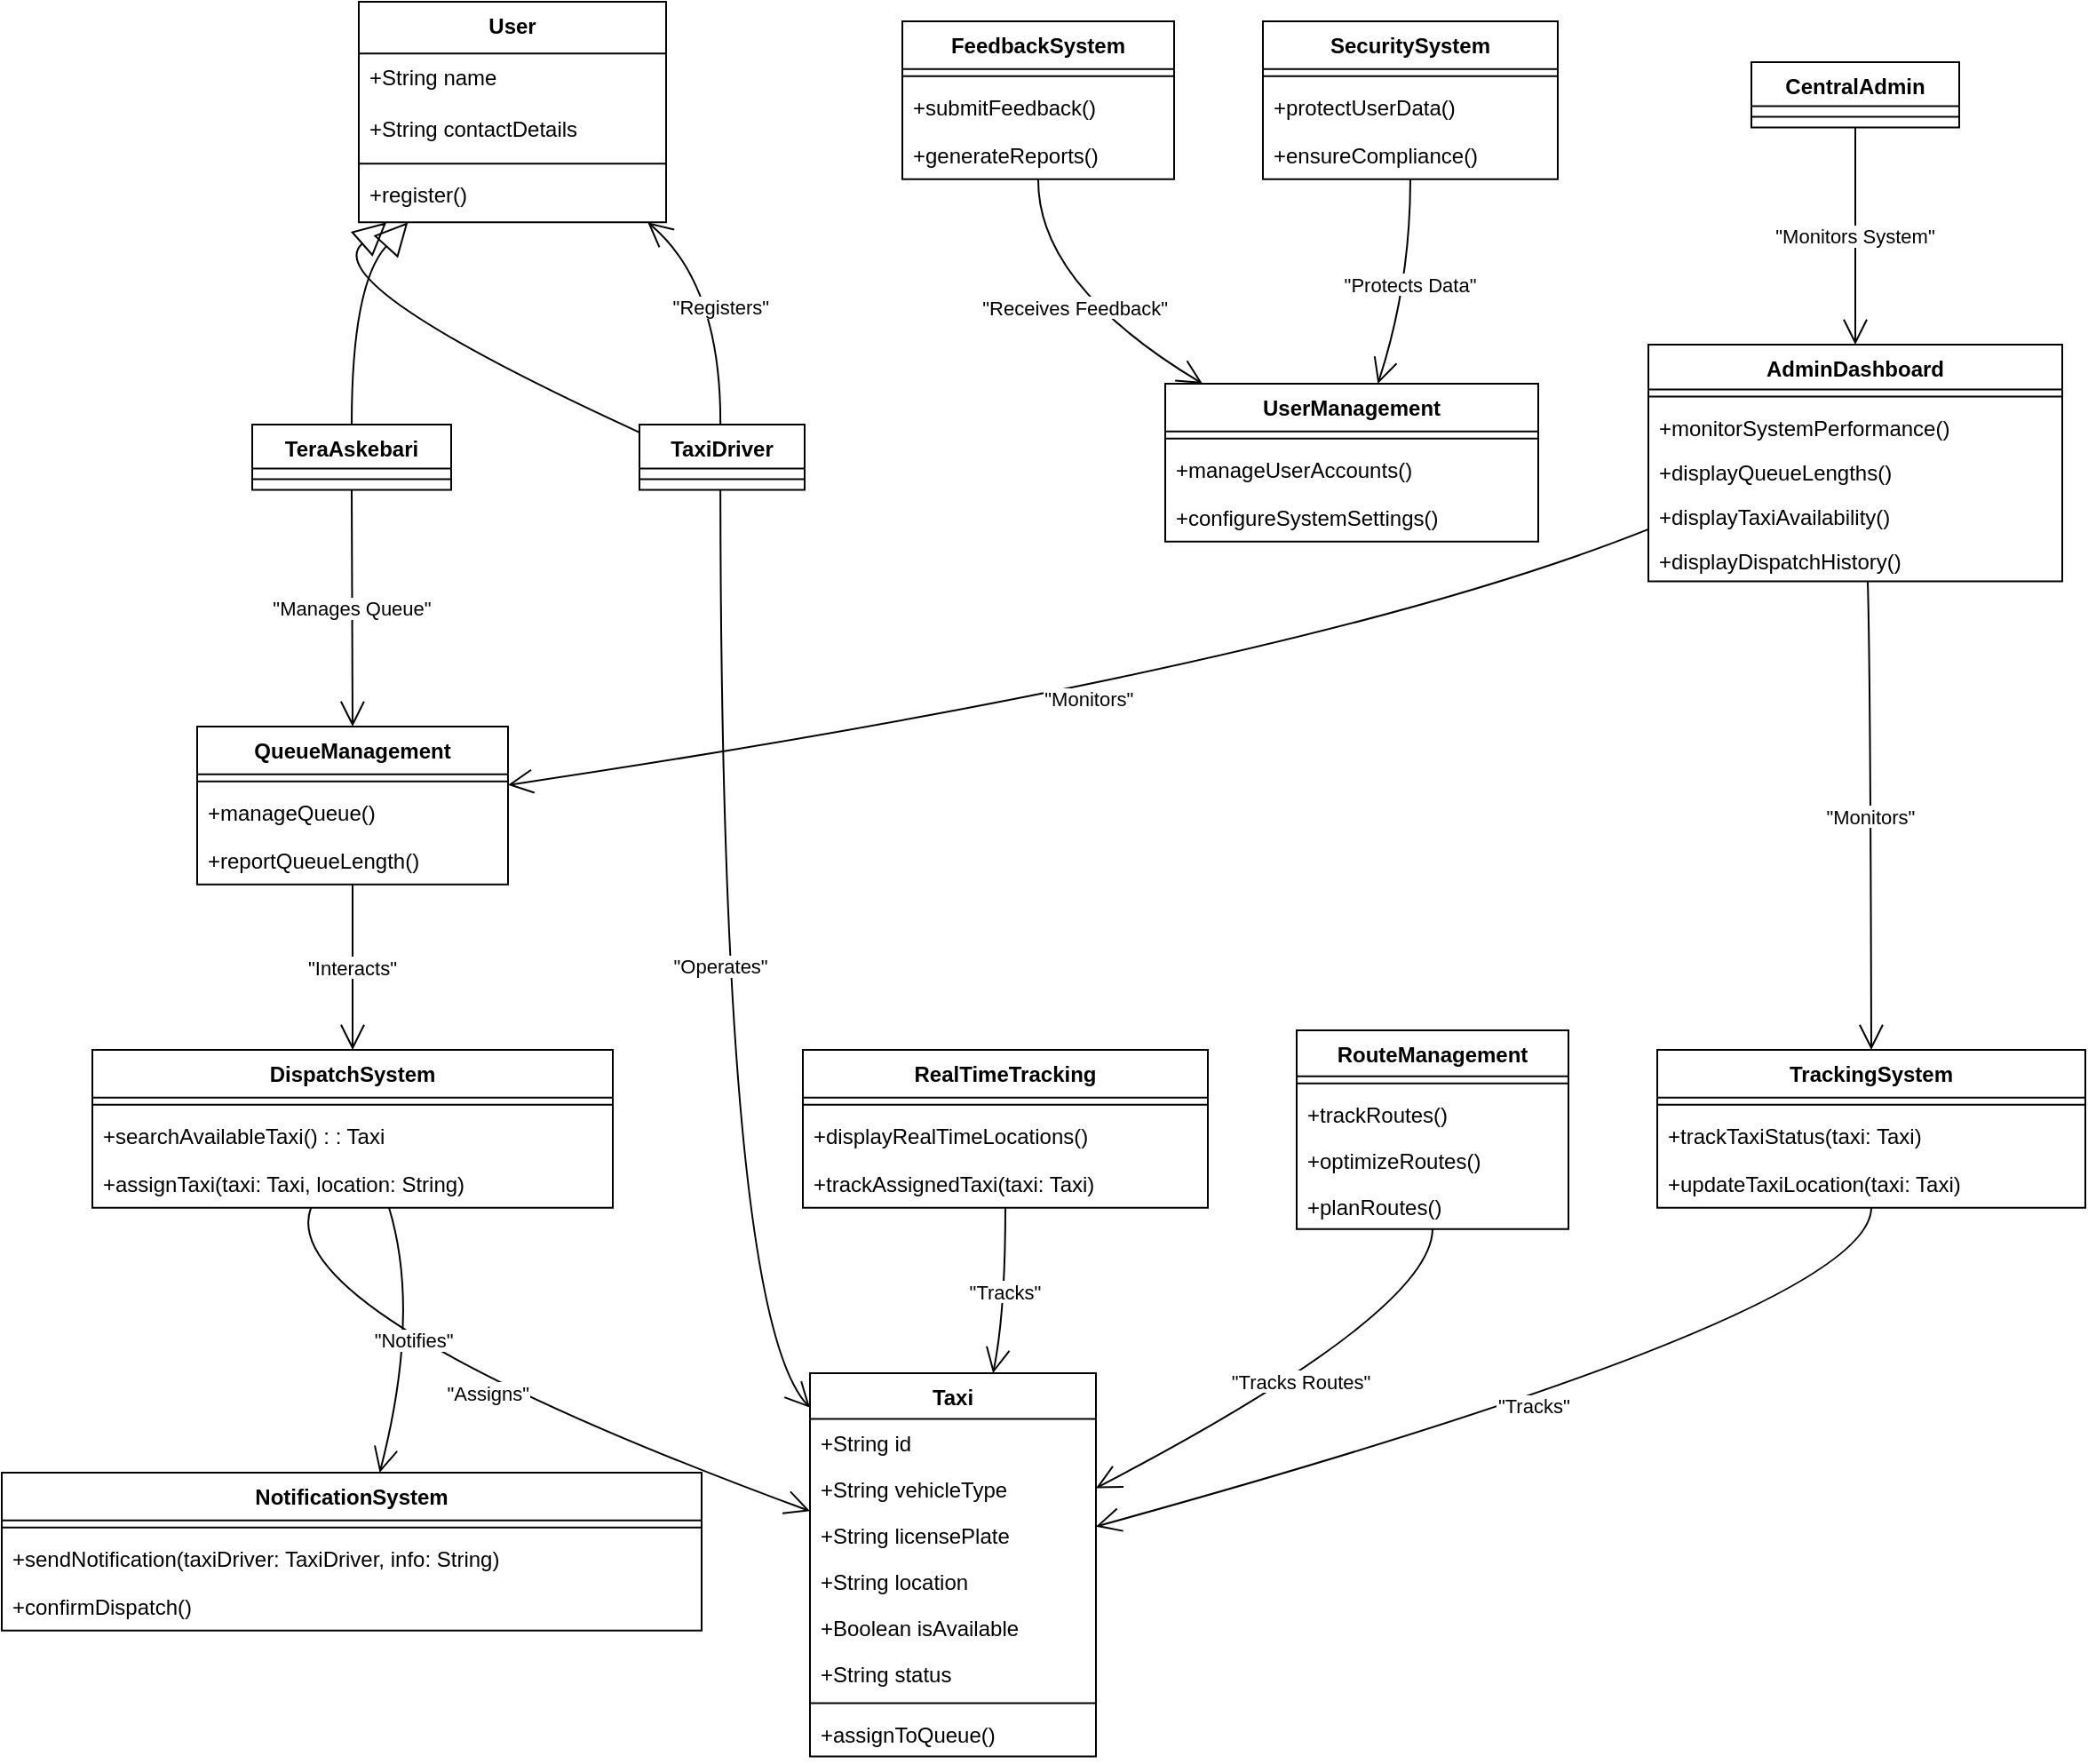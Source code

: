 <mxfile version="24.7.8">
  <diagram id="C5RBs43oDa-KdzZeNtuy" name="Page-1">
    <mxGraphModel dx="2867" dy="1238" grid="1" gridSize="10" guides="1" tooltips="1" connect="1" arrows="1" fold="1" page="1" pageScale="1" pageWidth="827" pageHeight="1169" math="0" shadow="0">
      <root>
        <mxCell id="WIyWlLk6GJQsqaUBKTNV-0" />
        <mxCell id="WIyWlLk6GJQsqaUBKTNV-1" parent="WIyWlLk6GJQsqaUBKTNV-0" />
        <mxCell id="AtkAbLoTb4NKZcEU7tps-4" value="User" style="swimlane;fontStyle=1;align=center;verticalAlign=top;childLayout=stackLayout;horizontal=1;startSize=29.15;horizontalStack=0;resizeParent=1;resizeParentMax=0;resizeLast=0;collapsible=0;marginBottom=0;" vertex="1" parent="WIyWlLk6GJQsqaUBKTNV-1">
          <mxGeometry x="221" y="660" width="173" height="124.15" as="geometry" />
        </mxCell>
        <mxCell id="AtkAbLoTb4NKZcEU7tps-5" value="+String name" style="text;strokeColor=none;fillColor=none;align=left;verticalAlign=top;spacingLeft=4;spacingRight=4;overflow=hidden;rotatable=0;points=[[0,0.5],[1,0.5]];portConstraint=eastwest;" vertex="1" parent="AtkAbLoTb4NKZcEU7tps-4">
          <mxGeometry y="29.15" width="173" height="29" as="geometry" />
        </mxCell>
        <mxCell id="AtkAbLoTb4NKZcEU7tps-6" value="+String contactDetails" style="text;strokeColor=none;fillColor=none;align=left;verticalAlign=top;spacingLeft=4;spacingRight=4;overflow=hidden;rotatable=0;points=[[0,0.5],[1,0.5]];portConstraint=eastwest;" vertex="1" parent="AtkAbLoTb4NKZcEU7tps-4">
          <mxGeometry y="58.15" width="173" height="29" as="geometry" />
        </mxCell>
        <mxCell id="AtkAbLoTb4NKZcEU7tps-7" style="line;strokeWidth=1;fillColor=none;align=left;verticalAlign=middle;spacingTop=-1;spacingLeft=3;spacingRight=3;rotatable=0;labelPosition=right;points=[];portConstraint=eastwest;strokeColor=inherit;" vertex="1" parent="AtkAbLoTb4NKZcEU7tps-4">
          <mxGeometry y="87.15" width="173" height="8" as="geometry" />
        </mxCell>
        <mxCell id="AtkAbLoTb4NKZcEU7tps-8" value="+register()" style="text;strokeColor=none;fillColor=none;align=left;verticalAlign=top;spacingLeft=4;spacingRight=4;overflow=hidden;rotatable=0;points=[[0,0.5],[1,0.5]];portConstraint=eastwest;" vertex="1" parent="AtkAbLoTb4NKZcEU7tps-4">
          <mxGeometry y="95.15" width="173" height="29" as="geometry" />
        </mxCell>
        <mxCell id="AtkAbLoTb4NKZcEU7tps-9" value="Taxi" style="swimlane;fontStyle=1;align=center;verticalAlign=top;childLayout=stackLayout;horizontal=1;startSize=25.775;horizontalStack=0;resizeParent=1;resizeParentMax=0;resizeLast=0;collapsible=0;marginBottom=0;" vertex="1" parent="WIyWlLk6GJQsqaUBKTNV-1">
          <mxGeometry x="475" y="1432" width="161" height="215.775" as="geometry" />
        </mxCell>
        <mxCell id="AtkAbLoTb4NKZcEU7tps-10" value="+String id" style="text;strokeColor=none;fillColor=none;align=left;verticalAlign=top;spacingLeft=4;spacingRight=4;overflow=hidden;rotatable=0;points=[[0,0.5],[1,0.5]];portConstraint=eastwest;" vertex="1" parent="AtkAbLoTb4NKZcEU7tps-9">
          <mxGeometry y="25.775" width="161" height="26" as="geometry" />
        </mxCell>
        <mxCell id="AtkAbLoTb4NKZcEU7tps-11" value="+String vehicleType" style="text;strokeColor=none;fillColor=none;align=left;verticalAlign=top;spacingLeft=4;spacingRight=4;overflow=hidden;rotatable=0;points=[[0,0.5],[1,0.5]];portConstraint=eastwest;" vertex="1" parent="AtkAbLoTb4NKZcEU7tps-9">
          <mxGeometry y="51.775" width="161" height="26" as="geometry" />
        </mxCell>
        <mxCell id="AtkAbLoTb4NKZcEU7tps-12" value="+String licensePlate" style="text;strokeColor=none;fillColor=none;align=left;verticalAlign=top;spacingLeft=4;spacingRight=4;overflow=hidden;rotatable=0;points=[[0,0.5],[1,0.5]];portConstraint=eastwest;" vertex="1" parent="AtkAbLoTb4NKZcEU7tps-9">
          <mxGeometry y="77.775" width="161" height="26" as="geometry" />
        </mxCell>
        <mxCell id="AtkAbLoTb4NKZcEU7tps-13" value="+String location" style="text;strokeColor=none;fillColor=none;align=left;verticalAlign=top;spacingLeft=4;spacingRight=4;overflow=hidden;rotatable=0;points=[[0,0.5],[1,0.5]];portConstraint=eastwest;" vertex="1" parent="AtkAbLoTb4NKZcEU7tps-9">
          <mxGeometry y="103.775" width="161" height="26" as="geometry" />
        </mxCell>
        <mxCell id="AtkAbLoTb4NKZcEU7tps-14" value="+Boolean isAvailable" style="text;strokeColor=none;fillColor=none;align=left;verticalAlign=top;spacingLeft=4;spacingRight=4;overflow=hidden;rotatable=0;points=[[0,0.5],[1,0.5]];portConstraint=eastwest;" vertex="1" parent="AtkAbLoTb4NKZcEU7tps-9">
          <mxGeometry y="129.775" width="161" height="26" as="geometry" />
        </mxCell>
        <mxCell id="AtkAbLoTb4NKZcEU7tps-15" value="+String status" style="text;strokeColor=none;fillColor=none;align=left;verticalAlign=top;spacingLeft=4;spacingRight=4;overflow=hidden;rotatable=0;points=[[0,0.5],[1,0.5]];portConstraint=eastwest;" vertex="1" parent="AtkAbLoTb4NKZcEU7tps-9">
          <mxGeometry y="155.775" width="161" height="26" as="geometry" />
        </mxCell>
        <mxCell id="AtkAbLoTb4NKZcEU7tps-16" style="line;strokeWidth=1;fillColor=none;align=left;verticalAlign=middle;spacingTop=-1;spacingLeft=3;spacingRight=3;rotatable=0;labelPosition=right;points=[];portConstraint=eastwest;strokeColor=inherit;" vertex="1" parent="AtkAbLoTb4NKZcEU7tps-9">
          <mxGeometry y="181.775" width="161" height="8" as="geometry" />
        </mxCell>
        <mxCell id="AtkAbLoTb4NKZcEU7tps-17" value="+assignToQueue()" style="text;strokeColor=none;fillColor=none;align=left;verticalAlign=top;spacingLeft=4;spacingRight=4;overflow=hidden;rotatable=0;points=[[0,0.5],[1,0.5]];portConstraint=eastwest;" vertex="1" parent="AtkAbLoTb4NKZcEU7tps-9">
          <mxGeometry y="189.775" width="161" height="26" as="geometry" />
        </mxCell>
        <mxCell id="AtkAbLoTb4NKZcEU7tps-18" value="QueueManagement" style="swimlane;fontStyle=1;align=center;verticalAlign=top;childLayout=stackLayout;horizontal=1;startSize=26.914;horizontalStack=0;resizeParent=1;resizeParentMax=0;resizeLast=0;collapsible=0;marginBottom=0;" vertex="1" parent="WIyWlLk6GJQsqaUBKTNV-1">
          <mxGeometry x="130" y="1068" width="175" height="88.914" as="geometry" />
        </mxCell>
        <mxCell id="AtkAbLoTb4NKZcEU7tps-19" style="line;strokeWidth=1;fillColor=none;align=left;verticalAlign=middle;spacingTop=-1;spacingLeft=3;spacingRight=3;rotatable=0;labelPosition=right;points=[];portConstraint=eastwest;strokeColor=inherit;" vertex="1" parent="AtkAbLoTb4NKZcEU7tps-18">
          <mxGeometry y="26.914" width="175" height="8" as="geometry" />
        </mxCell>
        <mxCell id="AtkAbLoTb4NKZcEU7tps-20" value="+manageQueue()" style="text;strokeColor=none;fillColor=none;align=left;verticalAlign=top;spacingLeft=4;spacingRight=4;overflow=hidden;rotatable=0;points=[[0,0.5],[1,0.5]];portConstraint=eastwest;" vertex="1" parent="AtkAbLoTb4NKZcEU7tps-18">
          <mxGeometry y="34.914" width="175" height="27" as="geometry" />
        </mxCell>
        <mxCell id="AtkAbLoTb4NKZcEU7tps-21" value="+reportQueueLength()" style="text;strokeColor=none;fillColor=none;align=left;verticalAlign=top;spacingLeft=4;spacingRight=4;overflow=hidden;rotatable=0;points=[[0,0.5],[1,0.5]];portConstraint=eastwest;" vertex="1" parent="AtkAbLoTb4NKZcEU7tps-18">
          <mxGeometry y="61.914" width="175" height="27" as="geometry" />
        </mxCell>
        <mxCell id="AtkAbLoTb4NKZcEU7tps-22" value="DispatchSystem" style="swimlane;fontStyle=1;align=center;verticalAlign=top;childLayout=stackLayout;horizontal=1;startSize=26.914;horizontalStack=0;resizeParent=1;resizeParentMax=0;resizeLast=0;collapsible=0;marginBottom=0;" vertex="1" parent="WIyWlLk6GJQsqaUBKTNV-1">
          <mxGeometry x="71" y="1250" width="293" height="88.914" as="geometry" />
        </mxCell>
        <mxCell id="AtkAbLoTb4NKZcEU7tps-23" style="line;strokeWidth=1;fillColor=none;align=left;verticalAlign=middle;spacingTop=-1;spacingLeft=3;spacingRight=3;rotatable=0;labelPosition=right;points=[];portConstraint=eastwest;strokeColor=inherit;" vertex="1" parent="AtkAbLoTb4NKZcEU7tps-22">
          <mxGeometry y="26.914" width="293" height="8" as="geometry" />
        </mxCell>
        <mxCell id="AtkAbLoTb4NKZcEU7tps-24" value="+searchAvailableTaxi() : : Taxi" style="text;strokeColor=none;fillColor=none;align=left;verticalAlign=top;spacingLeft=4;spacingRight=4;overflow=hidden;rotatable=0;points=[[0,0.5],[1,0.5]];portConstraint=eastwest;" vertex="1" parent="AtkAbLoTb4NKZcEU7tps-22">
          <mxGeometry y="34.914" width="293" height="27" as="geometry" />
        </mxCell>
        <mxCell id="AtkAbLoTb4NKZcEU7tps-25" value="+assignTaxi(taxi: Taxi, location: String)" style="text;strokeColor=none;fillColor=none;align=left;verticalAlign=top;spacingLeft=4;spacingRight=4;overflow=hidden;rotatable=0;points=[[0,0.5],[1,0.5]];portConstraint=eastwest;" vertex="1" parent="AtkAbLoTb4NKZcEU7tps-22">
          <mxGeometry y="61.914" width="293" height="27" as="geometry" />
        </mxCell>
        <mxCell id="AtkAbLoTb4NKZcEU7tps-26" value="NotificationSystem" style="swimlane;fontStyle=1;align=center;verticalAlign=top;childLayout=stackLayout;horizontal=1;startSize=26.914;horizontalStack=0;resizeParent=1;resizeParentMax=0;resizeLast=0;collapsible=0;marginBottom=0;" vertex="1" parent="WIyWlLk6GJQsqaUBKTNV-1">
          <mxGeometry x="20" y="1488" width="394" height="88.914" as="geometry" />
        </mxCell>
        <mxCell id="AtkAbLoTb4NKZcEU7tps-27" style="line;strokeWidth=1;fillColor=none;align=left;verticalAlign=middle;spacingTop=-1;spacingLeft=3;spacingRight=3;rotatable=0;labelPosition=right;points=[];portConstraint=eastwest;strokeColor=inherit;" vertex="1" parent="AtkAbLoTb4NKZcEU7tps-26">
          <mxGeometry y="26.914" width="394" height="8" as="geometry" />
        </mxCell>
        <mxCell id="AtkAbLoTb4NKZcEU7tps-28" value="+sendNotification(taxiDriver: TaxiDriver, info: String)" style="text;strokeColor=none;fillColor=none;align=left;verticalAlign=top;spacingLeft=4;spacingRight=4;overflow=hidden;rotatable=0;points=[[0,0.5],[1,0.5]];portConstraint=eastwest;" vertex="1" parent="AtkAbLoTb4NKZcEU7tps-26">
          <mxGeometry y="34.914" width="394" height="27" as="geometry" />
        </mxCell>
        <mxCell id="AtkAbLoTb4NKZcEU7tps-29" value="+confirmDispatch()" style="text;strokeColor=none;fillColor=none;align=left;verticalAlign=top;spacingLeft=4;spacingRight=4;overflow=hidden;rotatable=0;points=[[0,0.5],[1,0.5]];portConstraint=eastwest;" vertex="1" parent="AtkAbLoTb4NKZcEU7tps-26">
          <mxGeometry y="61.914" width="394" height="27" as="geometry" />
        </mxCell>
        <mxCell id="AtkAbLoTb4NKZcEU7tps-30" value="TrackingSystem" style="swimlane;fontStyle=1;align=center;verticalAlign=top;childLayout=stackLayout;horizontal=1;startSize=26.914;horizontalStack=0;resizeParent=1;resizeParentMax=0;resizeLast=0;collapsible=0;marginBottom=0;" vertex="1" parent="WIyWlLk6GJQsqaUBKTNV-1">
          <mxGeometry x="952" y="1250" width="241" height="88.914" as="geometry" />
        </mxCell>
        <mxCell id="AtkAbLoTb4NKZcEU7tps-31" style="line;strokeWidth=1;fillColor=none;align=left;verticalAlign=middle;spacingTop=-1;spacingLeft=3;spacingRight=3;rotatable=0;labelPosition=right;points=[];portConstraint=eastwest;strokeColor=inherit;" vertex="1" parent="AtkAbLoTb4NKZcEU7tps-30">
          <mxGeometry y="26.914" width="241" height="8" as="geometry" />
        </mxCell>
        <mxCell id="AtkAbLoTb4NKZcEU7tps-32" value="+trackTaxiStatus(taxi: Taxi)" style="text;strokeColor=none;fillColor=none;align=left;verticalAlign=top;spacingLeft=4;spacingRight=4;overflow=hidden;rotatable=0;points=[[0,0.5],[1,0.5]];portConstraint=eastwest;" vertex="1" parent="AtkAbLoTb4NKZcEU7tps-30">
          <mxGeometry y="34.914" width="241" height="27" as="geometry" />
        </mxCell>
        <mxCell id="AtkAbLoTb4NKZcEU7tps-33" value="+updateTaxiLocation(taxi: Taxi)" style="text;strokeColor=none;fillColor=none;align=left;verticalAlign=top;spacingLeft=4;spacingRight=4;overflow=hidden;rotatable=0;points=[[0,0.5],[1,0.5]];portConstraint=eastwest;" vertex="1" parent="AtkAbLoTb4NKZcEU7tps-30">
          <mxGeometry y="61.914" width="241" height="27" as="geometry" />
        </mxCell>
        <mxCell id="AtkAbLoTb4NKZcEU7tps-34" value="AdminDashboard" style="swimlane;fontStyle=1;align=center;verticalAlign=top;childLayout=stackLayout;horizontal=1;startSize=25.273;horizontalStack=0;resizeParent=1;resizeParentMax=0;resizeLast=0;collapsible=0;marginBottom=0;" vertex="1" parent="WIyWlLk6GJQsqaUBKTNV-1">
          <mxGeometry x="947" y="853" width="233" height="133.273" as="geometry" />
        </mxCell>
        <mxCell id="AtkAbLoTb4NKZcEU7tps-35" style="line;strokeWidth=1;fillColor=none;align=left;verticalAlign=middle;spacingTop=-1;spacingLeft=3;spacingRight=3;rotatable=0;labelPosition=right;points=[];portConstraint=eastwest;strokeColor=inherit;" vertex="1" parent="AtkAbLoTb4NKZcEU7tps-34">
          <mxGeometry y="25.273" width="233" height="8" as="geometry" />
        </mxCell>
        <mxCell id="AtkAbLoTb4NKZcEU7tps-36" value="+monitorSystemPerformance()" style="text;strokeColor=none;fillColor=none;align=left;verticalAlign=top;spacingLeft=4;spacingRight=4;overflow=hidden;rotatable=0;points=[[0,0.5],[1,0.5]];portConstraint=eastwest;" vertex="1" parent="AtkAbLoTb4NKZcEU7tps-34">
          <mxGeometry y="33.273" width="233" height="25" as="geometry" />
        </mxCell>
        <mxCell id="AtkAbLoTb4NKZcEU7tps-37" value="+displayQueueLengths()" style="text;strokeColor=none;fillColor=none;align=left;verticalAlign=top;spacingLeft=4;spacingRight=4;overflow=hidden;rotatable=0;points=[[0,0.5],[1,0.5]];portConstraint=eastwest;" vertex="1" parent="AtkAbLoTb4NKZcEU7tps-34">
          <mxGeometry y="58.273" width="233" height="25" as="geometry" />
        </mxCell>
        <mxCell id="AtkAbLoTb4NKZcEU7tps-38" value="+displayTaxiAvailability()" style="text;strokeColor=none;fillColor=none;align=left;verticalAlign=top;spacingLeft=4;spacingRight=4;overflow=hidden;rotatable=0;points=[[0,0.5],[1,0.5]];portConstraint=eastwest;" vertex="1" parent="AtkAbLoTb4NKZcEU7tps-34">
          <mxGeometry y="83.273" width="233" height="25" as="geometry" />
        </mxCell>
        <mxCell id="AtkAbLoTb4NKZcEU7tps-39" value="+displayDispatchHistory()" style="text;strokeColor=none;fillColor=none;align=left;verticalAlign=top;spacingLeft=4;spacingRight=4;overflow=hidden;rotatable=0;points=[[0,0.5],[1,0.5]];portConstraint=eastwest;" vertex="1" parent="AtkAbLoTb4NKZcEU7tps-34">
          <mxGeometry y="108.273" width="233" height="25" as="geometry" />
        </mxCell>
        <mxCell id="AtkAbLoTb4NKZcEU7tps-40" value="UserManagement" style="swimlane;fontStyle=1;align=center;verticalAlign=top;childLayout=stackLayout;horizontal=1;startSize=26.914;horizontalStack=0;resizeParent=1;resizeParentMax=0;resizeLast=0;collapsible=0;marginBottom=0;" vertex="1" parent="WIyWlLk6GJQsqaUBKTNV-1">
          <mxGeometry x="675" y="875" width="210" height="88.914" as="geometry" />
        </mxCell>
        <mxCell id="AtkAbLoTb4NKZcEU7tps-41" style="line;strokeWidth=1;fillColor=none;align=left;verticalAlign=middle;spacingTop=-1;spacingLeft=3;spacingRight=3;rotatable=0;labelPosition=right;points=[];portConstraint=eastwest;strokeColor=inherit;" vertex="1" parent="AtkAbLoTb4NKZcEU7tps-40">
          <mxGeometry y="26.914" width="210" height="8" as="geometry" />
        </mxCell>
        <mxCell id="AtkAbLoTb4NKZcEU7tps-42" value="+manageUserAccounts()" style="text;strokeColor=none;fillColor=none;align=left;verticalAlign=top;spacingLeft=4;spacingRight=4;overflow=hidden;rotatable=0;points=[[0,0.5],[1,0.5]];portConstraint=eastwest;" vertex="1" parent="AtkAbLoTb4NKZcEU7tps-40">
          <mxGeometry y="34.914" width="210" height="27" as="geometry" />
        </mxCell>
        <mxCell id="AtkAbLoTb4NKZcEU7tps-43" value="+configureSystemSettings()" style="text;strokeColor=none;fillColor=none;align=left;verticalAlign=top;spacingLeft=4;spacingRight=4;overflow=hidden;rotatable=0;points=[[0,0.5],[1,0.5]];portConstraint=eastwest;" vertex="1" parent="AtkAbLoTb4NKZcEU7tps-40">
          <mxGeometry y="61.914" width="210" height="27" as="geometry" />
        </mxCell>
        <mxCell id="AtkAbLoTb4NKZcEU7tps-44" value="RealTimeTracking" style="swimlane;fontStyle=1;align=center;verticalAlign=top;childLayout=stackLayout;horizontal=1;startSize=26.914;horizontalStack=0;resizeParent=1;resizeParentMax=0;resizeLast=0;collapsible=0;marginBottom=0;" vertex="1" parent="WIyWlLk6GJQsqaUBKTNV-1">
          <mxGeometry x="471" y="1250" width="228" height="88.914" as="geometry" />
        </mxCell>
        <mxCell id="AtkAbLoTb4NKZcEU7tps-45" style="line;strokeWidth=1;fillColor=none;align=left;verticalAlign=middle;spacingTop=-1;spacingLeft=3;spacingRight=3;rotatable=0;labelPosition=right;points=[];portConstraint=eastwest;strokeColor=inherit;" vertex="1" parent="AtkAbLoTb4NKZcEU7tps-44">
          <mxGeometry y="26.914" width="228" height="8" as="geometry" />
        </mxCell>
        <mxCell id="AtkAbLoTb4NKZcEU7tps-46" value="+displayRealTimeLocations()" style="text;strokeColor=none;fillColor=none;align=left;verticalAlign=top;spacingLeft=4;spacingRight=4;overflow=hidden;rotatable=0;points=[[0,0.5],[1,0.5]];portConstraint=eastwest;" vertex="1" parent="AtkAbLoTb4NKZcEU7tps-44">
          <mxGeometry y="34.914" width="228" height="27" as="geometry" />
        </mxCell>
        <mxCell id="AtkAbLoTb4NKZcEU7tps-47" value="+trackAssignedTaxi(taxi: Taxi)" style="text;strokeColor=none;fillColor=none;align=left;verticalAlign=top;spacingLeft=4;spacingRight=4;overflow=hidden;rotatable=0;points=[[0,0.5],[1,0.5]];portConstraint=eastwest;" vertex="1" parent="AtkAbLoTb4NKZcEU7tps-44">
          <mxGeometry y="61.914" width="228" height="27" as="geometry" />
        </mxCell>
        <mxCell id="AtkAbLoTb4NKZcEU7tps-48" value="FeedbackSystem" style="swimlane;fontStyle=1;align=center;verticalAlign=top;childLayout=stackLayout;horizontal=1;startSize=26.914;horizontalStack=0;resizeParent=1;resizeParentMax=0;resizeLast=0;collapsible=0;marginBottom=0;" vertex="1" parent="WIyWlLk6GJQsqaUBKTNV-1">
          <mxGeometry x="527" y="671" width="153" height="88.914" as="geometry" />
        </mxCell>
        <mxCell id="AtkAbLoTb4NKZcEU7tps-49" style="line;strokeWidth=1;fillColor=none;align=left;verticalAlign=middle;spacingTop=-1;spacingLeft=3;spacingRight=3;rotatable=0;labelPosition=right;points=[];portConstraint=eastwest;strokeColor=inherit;" vertex="1" parent="AtkAbLoTb4NKZcEU7tps-48">
          <mxGeometry y="26.914" width="153" height="8" as="geometry" />
        </mxCell>
        <mxCell id="AtkAbLoTb4NKZcEU7tps-50" value="+submitFeedback()" style="text;strokeColor=none;fillColor=none;align=left;verticalAlign=top;spacingLeft=4;spacingRight=4;overflow=hidden;rotatable=0;points=[[0,0.5],[1,0.5]];portConstraint=eastwest;" vertex="1" parent="AtkAbLoTb4NKZcEU7tps-48">
          <mxGeometry y="34.914" width="153" height="27" as="geometry" />
        </mxCell>
        <mxCell id="AtkAbLoTb4NKZcEU7tps-51" value="+generateReports()" style="text;strokeColor=none;fillColor=none;align=left;verticalAlign=top;spacingLeft=4;spacingRight=4;overflow=hidden;rotatable=0;points=[[0,0.5],[1,0.5]];portConstraint=eastwest;" vertex="1" parent="AtkAbLoTb4NKZcEU7tps-48">
          <mxGeometry y="61.914" width="153" height="27" as="geometry" />
        </mxCell>
        <mxCell id="AtkAbLoTb4NKZcEU7tps-52" value="SecuritySystem" style="swimlane;fontStyle=1;align=center;verticalAlign=top;childLayout=stackLayout;horizontal=1;startSize=26.914;horizontalStack=0;resizeParent=1;resizeParentMax=0;resizeLast=0;collapsible=0;marginBottom=0;" vertex="1" parent="WIyWlLk6GJQsqaUBKTNV-1">
          <mxGeometry x="730" y="671" width="166" height="88.914" as="geometry" />
        </mxCell>
        <mxCell id="AtkAbLoTb4NKZcEU7tps-53" style="line;strokeWidth=1;fillColor=none;align=left;verticalAlign=middle;spacingTop=-1;spacingLeft=3;spacingRight=3;rotatable=0;labelPosition=right;points=[];portConstraint=eastwest;strokeColor=inherit;" vertex="1" parent="AtkAbLoTb4NKZcEU7tps-52">
          <mxGeometry y="26.914" width="166" height="8" as="geometry" />
        </mxCell>
        <mxCell id="AtkAbLoTb4NKZcEU7tps-54" value="+protectUserData()" style="text;strokeColor=none;fillColor=none;align=left;verticalAlign=top;spacingLeft=4;spacingRight=4;overflow=hidden;rotatable=0;points=[[0,0.5],[1,0.5]];portConstraint=eastwest;" vertex="1" parent="AtkAbLoTb4NKZcEU7tps-52">
          <mxGeometry y="34.914" width="166" height="27" as="geometry" />
        </mxCell>
        <mxCell id="AtkAbLoTb4NKZcEU7tps-55" value="+ensureCompliance()" style="text;strokeColor=none;fillColor=none;align=left;verticalAlign=top;spacingLeft=4;spacingRight=4;overflow=hidden;rotatable=0;points=[[0,0.5],[1,0.5]];portConstraint=eastwest;" vertex="1" parent="AtkAbLoTb4NKZcEU7tps-52">
          <mxGeometry y="61.914" width="166" height="27" as="geometry" />
        </mxCell>
        <mxCell id="AtkAbLoTb4NKZcEU7tps-56" value="RouteManagement" style="swimlane;fontStyle=1;align=center;verticalAlign=top;childLayout=stackLayout;horizontal=1;startSize=25.911;horizontalStack=0;resizeParent=1;resizeParentMax=0;resizeLast=0;collapsible=0;marginBottom=0;" vertex="1" parent="WIyWlLk6GJQsqaUBKTNV-1">
          <mxGeometry x="749" y="1239" width="153" height="111.911" as="geometry" />
        </mxCell>
        <mxCell id="AtkAbLoTb4NKZcEU7tps-57" style="line;strokeWidth=1;fillColor=none;align=left;verticalAlign=middle;spacingTop=-1;spacingLeft=3;spacingRight=3;rotatable=0;labelPosition=right;points=[];portConstraint=eastwest;strokeColor=inherit;" vertex="1" parent="AtkAbLoTb4NKZcEU7tps-56">
          <mxGeometry y="25.911" width="153" height="8" as="geometry" />
        </mxCell>
        <mxCell id="AtkAbLoTb4NKZcEU7tps-58" value="+trackRoutes()" style="text;strokeColor=none;fillColor=none;align=left;verticalAlign=top;spacingLeft=4;spacingRight=4;overflow=hidden;rotatable=0;points=[[0,0.5],[1,0.5]];portConstraint=eastwest;" vertex="1" parent="AtkAbLoTb4NKZcEU7tps-56">
          <mxGeometry y="33.911" width="153" height="26" as="geometry" />
        </mxCell>
        <mxCell id="AtkAbLoTb4NKZcEU7tps-59" value="+optimizeRoutes()" style="text;strokeColor=none;fillColor=none;align=left;verticalAlign=top;spacingLeft=4;spacingRight=4;overflow=hidden;rotatable=0;points=[[0,0.5],[1,0.5]];portConstraint=eastwest;" vertex="1" parent="AtkAbLoTb4NKZcEU7tps-56">
          <mxGeometry y="59.911" width="153" height="26" as="geometry" />
        </mxCell>
        <mxCell id="AtkAbLoTb4NKZcEU7tps-60" value="+planRoutes()" style="text;strokeColor=none;fillColor=none;align=left;verticalAlign=top;spacingLeft=4;spacingRight=4;overflow=hidden;rotatable=0;points=[[0,0.5],[1,0.5]];portConstraint=eastwest;" vertex="1" parent="AtkAbLoTb4NKZcEU7tps-56">
          <mxGeometry y="85.911" width="153" height="26" as="geometry" />
        </mxCell>
        <mxCell id="AtkAbLoTb4NKZcEU7tps-61" value="TeraAskebari" style="swimlane;fontStyle=1;align=center;verticalAlign=top;childLayout=stackLayout;horizontal=1;startSize=24.7;horizontalStack=0;resizeParent=1;resizeParentMax=0;resizeLast=0;collapsible=0;marginBottom=0;" vertex="1" parent="WIyWlLk6GJQsqaUBKTNV-1">
          <mxGeometry x="161" y="898" width="112" height="36.7" as="geometry" />
        </mxCell>
        <mxCell id="AtkAbLoTb4NKZcEU7tps-62" style="line;strokeWidth=1;fillColor=none;align=left;verticalAlign=middle;spacingTop=-1;spacingLeft=3;spacingRight=3;rotatable=0;labelPosition=right;points=[];portConstraint=eastwest;strokeColor=inherit;" vertex="1" parent="AtkAbLoTb4NKZcEU7tps-61">
          <mxGeometry y="24.7" width="112" height="12" as="geometry" />
        </mxCell>
        <mxCell id="AtkAbLoTb4NKZcEU7tps-63" value="TaxiDriver" style="swimlane;fontStyle=1;align=center;verticalAlign=top;childLayout=stackLayout;horizontal=1;startSize=24.7;horizontalStack=0;resizeParent=1;resizeParentMax=0;resizeLast=0;collapsible=0;marginBottom=0;" vertex="1" parent="WIyWlLk6GJQsqaUBKTNV-1">
          <mxGeometry x="379" y="898" width="93" height="36.7" as="geometry" />
        </mxCell>
        <mxCell id="AtkAbLoTb4NKZcEU7tps-64" style="line;strokeWidth=1;fillColor=none;align=left;verticalAlign=middle;spacingTop=-1;spacingLeft=3;spacingRight=3;rotatable=0;labelPosition=right;points=[];portConstraint=eastwest;strokeColor=inherit;" vertex="1" parent="AtkAbLoTb4NKZcEU7tps-63">
          <mxGeometry y="24.7" width="93" height="12" as="geometry" />
        </mxCell>
        <mxCell id="AtkAbLoTb4NKZcEU7tps-65" value="CentralAdmin" style="swimlane;fontStyle=1;align=center;verticalAlign=top;childLayout=stackLayout;horizontal=1;startSize=24.7;horizontalStack=0;resizeParent=1;resizeParentMax=0;resizeLast=0;collapsible=0;marginBottom=0;" vertex="1" parent="WIyWlLk6GJQsqaUBKTNV-1">
          <mxGeometry x="1005" y="694" width="117" height="36.7" as="geometry" />
        </mxCell>
        <mxCell id="AtkAbLoTb4NKZcEU7tps-66" style="line;strokeWidth=1;fillColor=none;align=left;verticalAlign=middle;spacingTop=-1;spacingLeft=3;spacingRight=3;rotatable=0;labelPosition=right;points=[];portConstraint=eastwest;strokeColor=inherit;" vertex="1" parent="AtkAbLoTb4NKZcEU7tps-65">
          <mxGeometry y="24.7" width="117" height="12" as="geometry" />
        </mxCell>
        <mxCell id="AtkAbLoTb4NKZcEU7tps-67" value="&quot;Manages Queue&quot;" style="curved=1;startArrow=none;endArrow=open;endSize=12;exitX=0.5;exitY=1;entryX=0.5;entryY=0;rounded=0;" edge="1" parent="WIyWlLk6GJQsqaUBKTNV-1" source="AtkAbLoTb4NKZcEU7tps-61" target="AtkAbLoTb4NKZcEU7tps-18">
          <mxGeometry relative="1" as="geometry">
            <Array as="points" />
          </mxGeometry>
        </mxCell>
        <mxCell id="AtkAbLoTb4NKZcEU7tps-68" value="&quot;Registers&quot;" style="curved=1;startArrow=none;endArrow=open;endSize=12;exitX=0.49;exitY=0;entryX=0.94;entryY=1;rounded=0;" edge="1" parent="WIyWlLk6GJQsqaUBKTNV-1" source="AtkAbLoTb4NKZcEU7tps-63" target="AtkAbLoTb4NKZcEU7tps-4">
          <mxGeometry relative="1" as="geometry">
            <Array as="points">
              <mxPoint x="425" y="819" />
            </Array>
          </mxGeometry>
        </mxCell>
        <mxCell id="AtkAbLoTb4NKZcEU7tps-69" value="&quot;Monitors System&quot;" style="curved=1;startArrow=none;endArrow=open;endSize=12;exitX=0.5;exitY=1;entryX=0.5;entryY=0;rounded=0;" edge="1" parent="WIyWlLk6GJQsqaUBKTNV-1" source="AtkAbLoTb4NKZcEU7tps-65" target="AtkAbLoTb4NKZcEU7tps-34">
          <mxGeometry relative="1" as="geometry">
            <Array as="points" />
          </mxGeometry>
        </mxCell>
        <mxCell id="AtkAbLoTb4NKZcEU7tps-70" value="" style="curved=1;startArrow=block;startSize=16;startFill=0;endArrow=none;exitX=0.09;exitY=1;entryX=0;entryY=0.12;rounded=0;" edge="1" parent="WIyWlLk6GJQsqaUBKTNV-1" source="AtkAbLoTb4NKZcEU7tps-4" target="AtkAbLoTb4NKZcEU7tps-63">
          <mxGeometry relative="1" as="geometry">
            <Array as="points">
              <mxPoint x="197" y="819" />
            </Array>
          </mxGeometry>
        </mxCell>
        <mxCell id="AtkAbLoTb4NKZcEU7tps-71" value="" style="curved=1;startArrow=block;startSize=16;startFill=0;endArrow=none;exitX=0.16;exitY=1;entryX=0.5;entryY=0;rounded=0;" edge="1" parent="WIyWlLk6GJQsqaUBKTNV-1" source="AtkAbLoTb4NKZcEU7tps-4" target="AtkAbLoTb4NKZcEU7tps-61">
          <mxGeometry relative="1" as="geometry">
            <Array as="points">
              <mxPoint x="217" y="819" />
            </Array>
          </mxGeometry>
        </mxCell>
        <mxCell id="AtkAbLoTb4NKZcEU7tps-72" value="&quot;Operates&quot;" style="curved=1;startArrow=none;endArrow=open;endSize=12;exitX=0.49;exitY=1;entryX=0;entryY=0.09;rounded=0;" edge="1" parent="WIyWlLk6GJQsqaUBKTNV-1" source="AtkAbLoTb4NKZcEU7tps-63" target="AtkAbLoTb4NKZcEU7tps-9">
          <mxGeometry relative="1" as="geometry">
            <Array as="points">
              <mxPoint x="425" y="1398" />
            </Array>
          </mxGeometry>
        </mxCell>
        <mxCell id="AtkAbLoTb4NKZcEU7tps-73" value="&quot;Interacts&quot;" style="curved=1;startArrow=none;endArrow=open;endSize=12;exitX=0.5;exitY=1.01;entryX=0.5;entryY=0;rounded=0;" edge="1" parent="WIyWlLk6GJQsqaUBKTNV-1" source="AtkAbLoTb4NKZcEU7tps-18" target="AtkAbLoTb4NKZcEU7tps-22">
          <mxGeometry relative="1" as="geometry">
            <Array as="points" />
          </mxGeometry>
        </mxCell>
        <mxCell id="AtkAbLoTb4NKZcEU7tps-74" value="&quot;Assigns&quot;" style="curved=1;startArrow=none;endArrow=open;endSize=12;exitX=0.42;exitY=1;entryX=0;entryY=0.36;rounded=0;" edge="1" parent="WIyWlLk6GJQsqaUBKTNV-1" source="AtkAbLoTb4NKZcEU7tps-22" target="AtkAbLoTb4NKZcEU7tps-9">
          <mxGeometry relative="1" as="geometry">
            <Array as="points">
              <mxPoint x="172" y="1398" />
            </Array>
          </mxGeometry>
        </mxCell>
        <mxCell id="AtkAbLoTb4NKZcEU7tps-75" value="&quot;Notifies&quot;" style="curved=1;startArrow=none;endArrow=open;endSize=12;exitX=0.57;exitY=1;entryX=0.54;entryY=0;rounded=0;" edge="1" parent="WIyWlLk6GJQsqaUBKTNV-1" source="AtkAbLoTb4NKZcEU7tps-22" target="AtkAbLoTb4NKZcEU7tps-26">
          <mxGeometry relative="1" as="geometry">
            <Array as="points">
              <mxPoint x="256" y="1398" />
            </Array>
          </mxGeometry>
        </mxCell>
        <mxCell id="AtkAbLoTb4NKZcEU7tps-76" value="&quot;Tracks&quot;" style="curved=1;startArrow=none;endArrow=open;endSize=12;exitX=0.5;exitY=1;entryX=1;entryY=0.4;rounded=0;" edge="1" parent="WIyWlLk6GJQsqaUBKTNV-1" source="AtkAbLoTb4NKZcEU7tps-30" target="AtkAbLoTb4NKZcEU7tps-9">
          <mxGeometry relative="1" as="geometry">
            <Array as="points">
              <mxPoint x="1072" y="1398" />
            </Array>
          </mxGeometry>
        </mxCell>
        <mxCell id="AtkAbLoTb4NKZcEU7tps-77" value="&quot;Monitors&quot;" style="curved=1;startArrow=none;endArrow=open;endSize=12;exitX=0;exitY=0.78;entryX=1;entryY=0.37;rounded=0;" edge="1" parent="WIyWlLk6GJQsqaUBKTNV-1" source="AtkAbLoTb4NKZcEU7tps-34" target="AtkAbLoTb4NKZcEU7tps-18">
          <mxGeometry relative="1" as="geometry">
            <Array as="points">
              <mxPoint x="754" y="1034" />
            </Array>
          </mxGeometry>
        </mxCell>
        <mxCell id="AtkAbLoTb4NKZcEU7tps-78" value="&quot;Monitors&quot;" style="curved=1;startArrow=none;endArrow=open;endSize=12;exitX=0.53;exitY=1;entryX=0.5;entryY=0;rounded=0;" edge="1" parent="WIyWlLk6GJQsqaUBKTNV-1" source="AtkAbLoTb4NKZcEU7tps-34" target="AtkAbLoTb4NKZcEU7tps-30">
          <mxGeometry relative="1" as="geometry">
            <Array as="points">
              <mxPoint x="1072" y="1034" />
            </Array>
          </mxGeometry>
        </mxCell>
        <mxCell id="AtkAbLoTb4NKZcEU7tps-79" value="&quot;Tracks&quot;" style="curved=1;startArrow=none;endArrow=open;endSize=12;exitX=0.5;exitY=1;entryX=0.64;entryY=0;rounded=0;" edge="1" parent="WIyWlLk6GJQsqaUBKTNV-1" source="AtkAbLoTb4NKZcEU7tps-44" target="AtkAbLoTb4NKZcEU7tps-9">
          <mxGeometry relative="1" as="geometry">
            <Array as="points">
              <mxPoint x="585" y="1398" />
            </Array>
          </mxGeometry>
        </mxCell>
        <mxCell id="AtkAbLoTb4NKZcEU7tps-80" value="&quot;Receives Feedback&quot;" style="curved=1;startArrow=none;endArrow=open;endSize=12;exitX=0.5;exitY=1;entryX=0.1;entryY=0;rounded=0;" edge="1" parent="WIyWlLk6GJQsqaUBKTNV-1" source="AtkAbLoTb4NKZcEU7tps-48" target="AtkAbLoTb4NKZcEU7tps-40">
          <mxGeometry relative="1" as="geometry">
            <Array as="points">
              <mxPoint x="603" y="819" />
            </Array>
          </mxGeometry>
        </mxCell>
        <mxCell id="AtkAbLoTb4NKZcEU7tps-81" value="&quot;Protects Data&quot;" style="curved=1;startArrow=none;endArrow=open;endSize=12;exitX=0.5;exitY=1;entryX=0.57;entryY=0;rounded=0;" edge="1" parent="WIyWlLk6GJQsqaUBKTNV-1" source="AtkAbLoTb4NKZcEU7tps-52" target="AtkAbLoTb4NKZcEU7tps-40">
          <mxGeometry relative="1" as="geometry">
            <Array as="points">
              <mxPoint x="813" y="819" />
            </Array>
          </mxGeometry>
        </mxCell>
        <mxCell id="AtkAbLoTb4NKZcEU7tps-82" value="&quot;Tracks Routes&quot;" style="curved=1;startArrow=none;endArrow=open;endSize=12;exitX=0.5;exitY=1;entryX=1;entryY=0.3;rounded=0;" edge="1" parent="WIyWlLk6GJQsqaUBKTNV-1" source="AtkAbLoTb4NKZcEU7tps-56" target="AtkAbLoTb4NKZcEU7tps-9">
          <mxGeometry relative="1" as="geometry">
            <Array as="points">
              <mxPoint x="825" y="1398" />
            </Array>
          </mxGeometry>
        </mxCell>
      </root>
    </mxGraphModel>
  </diagram>
</mxfile>
